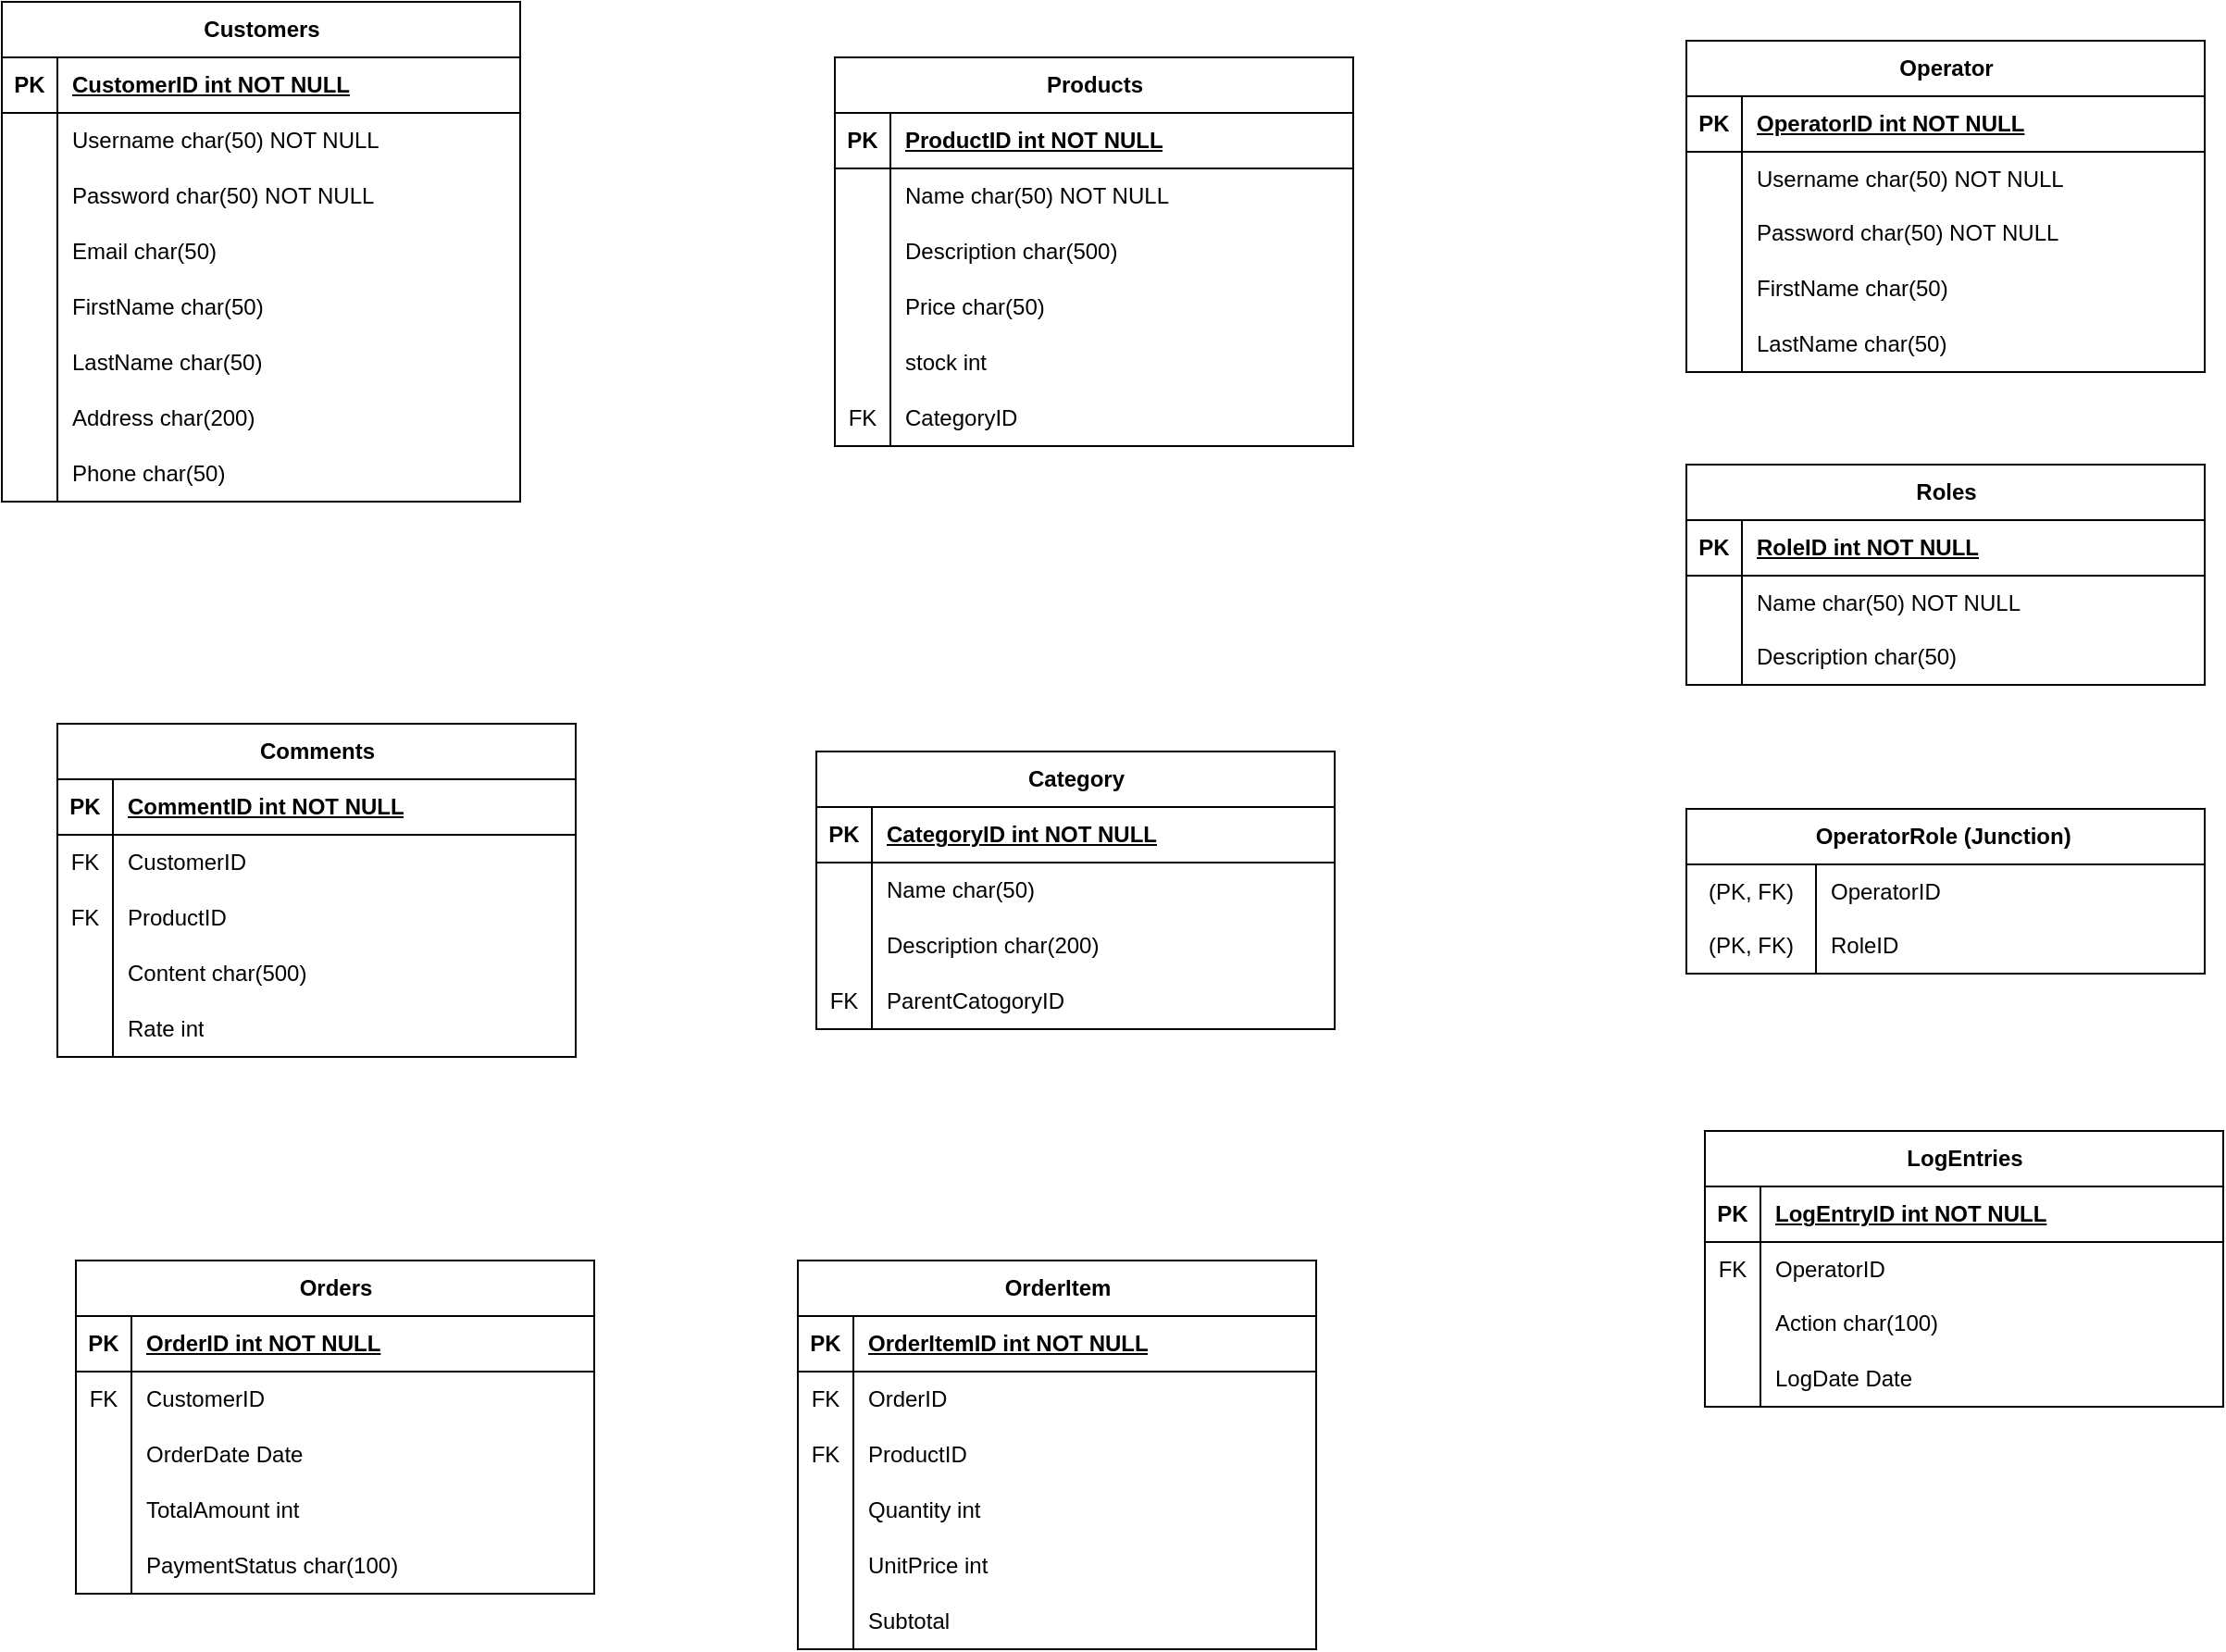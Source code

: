<mxfile version="23.1.5" type="github">
  <diagram id="R2lEEEUBdFMjLlhIrx00" name="Page-1">
    <mxGraphModel dx="610" dy="1513" grid="1" gridSize="10" guides="1" tooltips="1" connect="1" arrows="1" fold="1" page="1" pageScale="1" pageWidth="850" pageHeight="1100" math="0" shadow="0" extFonts="Permanent Marker^https://fonts.googleapis.com/css?family=Permanent+Marker">
      <root>
        <mxCell id="0" />
        <mxCell id="1" parent="0" />
        <mxCell id="WH-cQANHyMsG5rYsbHPK-2" value="Customers" style="shape=table;startSize=30;container=1;collapsible=1;childLayout=tableLayout;fixedRows=1;rowLines=0;fontStyle=1;align=center;resizeLast=1;html=1;" parent="1" vertex="1">
          <mxGeometry x="50" y="100" width="280" height="270" as="geometry" />
        </mxCell>
        <mxCell id="WH-cQANHyMsG5rYsbHPK-3" value="" style="shape=tableRow;horizontal=0;startSize=0;swimlaneHead=0;swimlaneBody=0;fillColor=none;collapsible=0;dropTarget=0;points=[[0,0.5],[1,0.5]];portConstraint=eastwest;top=0;left=0;right=0;bottom=1;" parent="WH-cQANHyMsG5rYsbHPK-2" vertex="1">
          <mxGeometry y="30" width="280" height="30" as="geometry" />
        </mxCell>
        <mxCell id="WH-cQANHyMsG5rYsbHPK-4" value="PK" style="shape=partialRectangle;connectable=0;fillColor=none;top=0;left=0;bottom=0;right=0;fontStyle=1;overflow=hidden;whiteSpace=wrap;html=1;" parent="WH-cQANHyMsG5rYsbHPK-3" vertex="1">
          <mxGeometry width="30" height="30" as="geometry">
            <mxRectangle width="30" height="30" as="alternateBounds" />
          </mxGeometry>
        </mxCell>
        <mxCell id="WH-cQANHyMsG5rYsbHPK-5" value="CustomerID int NOT NULL" style="shape=partialRectangle;connectable=0;fillColor=none;top=0;left=0;bottom=0;right=0;align=left;spacingLeft=6;fontStyle=5;overflow=hidden;whiteSpace=wrap;html=1;" parent="WH-cQANHyMsG5rYsbHPK-3" vertex="1">
          <mxGeometry x="30" width="250" height="30" as="geometry">
            <mxRectangle width="250" height="30" as="alternateBounds" />
          </mxGeometry>
        </mxCell>
        <mxCell id="WH-cQANHyMsG5rYsbHPK-6" value="" style="shape=tableRow;horizontal=0;startSize=0;swimlaneHead=0;swimlaneBody=0;fillColor=none;collapsible=0;dropTarget=0;points=[[0,0.5],[1,0.5]];portConstraint=eastwest;top=0;left=0;right=0;bottom=0;" parent="WH-cQANHyMsG5rYsbHPK-2" vertex="1">
          <mxGeometry y="60" width="280" height="30" as="geometry" />
        </mxCell>
        <mxCell id="WH-cQANHyMsG5rYsbHPK-7" value="" style="shape=partialRectangle;connectable=0;fillColor=none;top=0;left=0;bottom=0;right=0;editable=1;overflow=hidden;whiteSpace=wrap;html=1;" parent="WH-cQANHyMsG5rYsbHPK-6" vertex="1">
          <mxGeometry width="30" height="30" as="geometry">
            <mxRectangle width="30" height="30" as="alternateBounds" />
          </mxGeometry>
        </mxCell>
        <mxCell id="WH-cQANHyMsG5rYsbHPK-8" value="Username char(50) NOT NULL" style="shape=partialRectangle;connectable=0;fillColor=none;top=0;left=0;bottom=0;right=0;align=left;spacingLeft=6;overflow=hidden;whiteSpace=wrap;html=1;" parent="WH-cQANHyMsG5rYsbHPK-6" vertex="1">
          <mxGeometry x="30" width="250" height="30" as="geometry">
            <mxRectangle width="250" height="30" as="alternateBounds" />
          </mxGeometry>
        </mxCell>
        <mxCell id="WH-cQANHyMsG5rYsbHPK-9" value="" style="shape=tableRow;horizontal=0;startSize=0;swimlaneHead=0;swimlaneBody=0;fillColor=none;collapsible=0;dropTarget=0;points=[[0,0.5],[1,0.5]];portConstraint=eastwest;top=0;left=0;right=0;bottom=0;" parent="WH-cQANHyMsG5rYsbHPK-2" vertex="1">
          <mxGeometry y="90" width="280" height="30" as="geometry" />
        </mxCell>
        <mxCell id="WH-cQANHyMsG5rYsbHPK-10" value="" style="shape=partialRectangle;connectable=0;fillColor=none;top=0;left=0;bottom=0;right=0;editable=1;overflow=hidden;whiteSpace=wrap;html=1;" parent="WH-cQANHyMsG5rYsbHPK-9" vertex="1">
          <mxGeometry width="30" height="30" as="geometry">
            <mxRectangle width="30" height="30" as="alternateBounds" />
          </mxGeometry>
        </mxCell>
        <mxCell id="WH-cQANHyMsG5rYsbHPK-11" value="Password char(50) NOT NULL" style="shape=partialRectangle;connectable=0;fillColor=none;top=0;left=0;bottom=0;right=0;align=left;spacingLeft=6;overflow=hidden;whiteSpace=wrap;html=1;" parent="WH-cQANHyMsG5rYsbHPK-9" vertex="1">
          <mxGeometry x="30" width="250" height="30" as="geometry">
            <mxRectangle width="250" height="30" as="alternateBounds" />
          </mxGeometry>
        </mxCell>
        <mxCell id="WH-cQANHyMsG5rYsbHPK-12" value="" style="shape=tableRow;horizontal=0;startSize=0;swimlaneHead=0;swimlaneBody=0;fillColor=none;collapsible=0;dropTarget=0;points=[[0,0.5],[1,0.5]];portConstraint=eastwest;top=0;left=0;right=0;bottom=0;" parent="WH-cQANHyMsG5rYsbHPK-2" vertex="1">
          <mxGeometry y="120" width="280" height="30" as="geometry" />
        </mxCell>
        <mxCell id="WH-cQANHyMsG5rYsbHPK-13" value="" style="shape=partialRectangle;connectable=0;fillColor=none;top=0;left=0;bottom=0;right=0;editable=1;overflow=hidden;whiteSpace=wrap;html=1;" parent="WH-cQANHyMsG5rYsbHPK-12" vertex="1">
          <mxGeometry width="30" height="30" as="geometry">
            <mxRectangle width="30" height="30" as="alternateBounds" />
          </mxGeometry>
        </mxCell>
        <mxCell id="WH-cQANHyMsG5rYsbHPK-14" value="Email char(50)" style="shape=partialRectangle;connectable=0;fillColor=none;top=0;left=0;bottom=0;right=0;align=left;spacingLeft=6;overflow=hidden;whiteSpace=wrap;html=1;" parent="WH-cQANHyMsG5rYsbHPK-12" vertex="1">
          <mxGeometry x="30" width="250" height="30" as="geometry">
            <mxRectangle width="250" height="30" as="alternateBounds" />
          </mxGeometry>
        </mxCell>
        <mxCell id="WH-cQANHyMsG5rYsbHPK-28" value="" style="shape=tableRow;horizontal=0;startSize=0;swimlaneHead=0;swimlaneBody=0;fillColor=none;collapsible=0;dropTarget=0;points=[[0,0.5],[1,0.5]];portConstraint=eastwest;top=0;left=0;right=0;bottom=0;" parent="WH-cQANHyMsG5rYsbHPK-2" vertex="1">
          <mxGeometry y="150" width="280" height="30" as="geometry" />
        </mxCell>
        <mxCell id="WH-cQANHyMsG5rYsbHPK-29" value="" style="shape=partialRectangle;connectable=0;fillColor=none;top=0;left=0;bottom=0;right=0;editable=1;overflow=hidden;whiteSpace=wrap;html=1;" parent="WH-cQANHyMsG5rYsbHPK-28" vertex="1">
          <mxGeometry width="30" height="30" as="geometry">
            <mxRectangle width="30" height="30" as="alternateBounds" />
          </mxGeometry>
        </mxCell>
        <mxCell id="WH-cQANHyMsG5rYsbHPK-30" value="FirstName char(50)" style="shape=partialRectangle;connectable=0;fillColor=none;top=0;left=0;bottom=0;right=0;align=left;spacingLeft=6;overflow=hidden;whiteSpace=wrap;html=1;" parent="WH-cQANHyMsG5rYsbHPK-28" vertex="1">
          <mxGeometry x="30" width="250" height="30" as="geometry">
            <mxRectangle width="250" height="30" as="alternateBounds" />
          </mxGeometry>
        </mxCell>
        <mxCell id="WH-cQANHyMsG5rYsbHPK-31" value="" style="shape=tableRow;horizontal=0;startSize=0;swimlaneHead=0;swimlaneBody=0;fillColor=none;collapsible=0;dropTarget=0;points=[[0,0.5],[1,0.5]];portConstraint=eastwest;top=0;left=0;right=0;bottom=0;" parent="WH-cQANHyMsG5rYsbHPK-2" vertex="1">
          <mxGeometry y="180" width="280" height="30" as="geometry" />
        </mxCell>
        <mxCell id="WH-cQANHyMsG5rYsbHPK-32" value="" style="shape=partialRectangle;connectable=0;fillColor=none;top=0;left=0;bottom=0;right=0;editable=1;overflow=hidden;whiteSpace=wrap;html=1;" parent="WH-cQANHyMsG5rYsbHPK-31" vertex="1">
          <mxGeometry width="30" height="30" as="geometry">
            <mxRectangle width="30" height="30" as="alternateBounds" />
          </mxGeometry>
        </mxCell>
        <mxCell id="WH-cQANHyMsG5rYsbHPK-33" value="LastName char(50)" style="shape=partialRectangle;connectable=0;fillColor=none;top=0;left=0;bottom=0;right=0;align=left;spacingLeft=6;overflow=hidden;whiteSpace=wrap;html=1;" parent="WH-cQANHyMsG5rYsbHPK-31" vertex="1">
          <mxGeometry x="30" width="250" height="30" as="geometry">
            <mxRectangle width="250" height="30" as="alternateBounds" />
          </mxGeometry>
        </mxCell>
        <mxCell id="WH-cQANHyMsG5rYsbHPK-34" value="" style="shape=tableRow;horizontal=0;startSize=0;swimlaneHead=0;swimlaneBody=0;fillColor=none;collapsible=0;dropTarget=0;points=[[0,0.5],[1,0.5]];portConstraint=eastwest;top=0;left=0;right=0;bottom=0;" parent="WH-cQANHyMsG5rYsbHPK-2" vertex="1">
          <mxGeometry y="210" width="280" height="30" as="geometry" />
        </mxCell>
        <mxCell id="WH-cQANHyMsG5rYsbHPK-35" value="" style="shape=partialRectangle;connectable=0;fillColor=none;top=0;left=0;bottom=0;right=0;editable=1;overflow=hidden;whiteSpace=wrap;html=1;" parent="WH-cQANHyMsG5rYsbHPK-34" vertex="1">
          <mxGeometry width="30" height="30" as="geometry">
            <mxRectangle width="30" height="30" as="alternateBounds" />
          </mxGeometry>
        </mxCell>
        <mxCell id="WH-cQANHyMsG5rYsbHPK-36" value="Address char(200)" style="shape=partialRectangle;connectable=0;fillColor=none;top=0;left=0;bottom=0;right=0;align=left;spacingLeft=6;overflow=hidden;whiteSpace=wrap;html=1;" parent="WH-cQANHyMsG5rYsbHPK-34" vertex="1">
          <mxGeometry x="30" width="250" height="30" as="geometry">
            <mxRectangle width="250" height="30" as="alternateBounds" />
          </mxGeometry>
        </mxCell>
        <mxCell id="WH-cQANHyMsG5rYsbHPK-37" value="" style="shape=tableRow;horizontal=0;startSize=0;swimlaneHead=0;swimlaneBody=0;fillColor=none;collapsible=0;dropTarget=0;points=[[0,0.5],[1,0.5]];portConstraint=eastwest;top=0;left=0;right=0;bottom=0;" parent="WH-cQANHyMsG5rYsbHPK-2" vertex="1">
          <mxGeometry y="240" width="280" height="30" as="geometry" />
        </mxCell>
        <mxCell id="WH-cQANHyMsG5rYsbHPK-38" value="" style="shape=partialRectangle;connectable=0;fillColor=none;top=0;left=0;bottom=0;right=0;editable=1;overflow=hidden;whiteSpace=wrap;html=1;" parent="WH-cQANHyMsG5rYsbHPK-37" vertex="1">
          <mxGeometry width="30" height="30" as="geometry">
            <mxRectangle width="30" height="30" as="alternateBounds" />
          </mxGeometry>
        </mxCell>
        <mxCell id="WH-cQANHyMsG5rYsbHPK-39" value="Phone char(50)" style="shape=partialRectangle;connectable=0;fillColor=none;top=0;left=0;bottom=0;right=0;align=left;spacingLeft=6;overflow=hidden;whiteSpace=wrap;html=1;" parent="WH-cQANHyMsG5rYsbHPK-37" vertex="1">
          <mxGeometry x="30" width="250" height="30" as="geometry">
            <mxRectangle width="250" height="30" as="alternateBounds" />
          </mxGeometry>
        </mxCell>
        <mxCell id="9iVwNGPiY4nAkZ4mo3_N-1" value="Products" style="shape=table;startSize=30;container=1;collapsible=1;childLayout=tableLayout;fixedRows=1;rowLines=0;fontStyle=1;align=center;resizeLast=1;html=1;" parent="1" vertex="1">
          <mxGeometry x="500" y="130" width="280" height="210" as="geometry" />
        </mxCell>
        <mxCell id="9iVwNGPiY4nAkZ4mo3_N-2" value="" style="shape=tableRow;horizontal=0;startSize=0;swimlaneHead=0;swimlaneBody=0;fillColor=none;collapsible=0;dropTarget=0;points=[[0,0.5],[1,0.5]];portConstraint=eastwest;top=0;left=0;right=0;bottom=1;" parent="9iVwNGPiY4nAkZ4mo3_N-1" vertex="1">
          <mxGeometry y="30" width="280" height="30" as="geometry" />
        </mxCell>
        <mxCell id="9iVwNGPiY4nAkZ4mo3_N-3" value="PK" style="shape=partialRectangle;connectable=0;fillColor=none;top=0;left=0;bottom=0;right=0;fontStyle=1;overflow=hidden;whiteSpace=wrap;html=1;" parent="9iVwNGPiY4nAkZ4mo3_N-2" vertex="1">
          <mxGeometry width="30" height="30" as="geometry">
            <mxRectangle width="30" height="30" as="alternateBounds" />
          </mxGeometry>
        </mxCell>
        <mxCell id="9iVwNGPiY4nAkZ4mo3_N-4" value="ProductID int NOT NULL" style="shape=partialRectangle;connectable=0;fillColor=none;top=0;left=0;bottom=0;right=0;align=left;spacingLeft=6;fontStyle=5;overflow=hidden;whiteSpace=wrap;html=1;" parent="9iVwNGPiY4nAkZ4mo3_N-2" vertex="1">
          <mxGeometry x="30" width="250" height="30" as="geometry">
            <mxRectangle width="250" height="30" as="alternateBounds" />
          </mxGeometry>
        </mxCell>
        <mxCell id="9iVwNGPiY4nAkZ4mo3_N-5" value="" style="shape=tableRow;horizontal=0;startSize=0;swimlaneHead=0;swimlaneBody=0;fillColor=none;collapsible=0;dropTarget=0;points=[[0,0.5],[1,0.5]];portConstraint=eastwest;top=0;left=0;right=0;bottom=0;" parent="9iVwNGPiY4nAkZ4mo3_N-1" vertex="1">
          <mxGeometry y="60" width="280" height="30" as="geometry" />
        </mxCell>
        <mxCell id="9iVwNGPiY4nAkZ4mo3_N-6" value="" style="shape=partialRectangle;connectable=0;fillColor=none;top=0;left=0;bottom=0;right=0;editable=1;overflow=hidden;whiteSpace=wrap;html=1;" parent="9iVwNGPiY4nAkZ4mo3_N-5" vertex="1">
          <mxGeometry width="30" height="30" as="geometry">
            <mxRectangle width="30" height="30" as="alternateBounds" />
          </mxGeometry>
        </mxCell>
        <mxCell id="9iVwNGPiY4nAkZ4mo3_N-7" value="Name char(50) NOT NULL" style="shape=partialRectangle;connectable=0;fillColor=none;top=0;left=0;bottom=0;right=0;align=left;spacingLeft=6;overflow=hidden;whiteSpace=wrap;html=1;" parent="9iVwNGPiY4nAkZ4mo3_N-5" vertex="1">
          <mxGeometry x="30" width="250" height="30" as="geometry">
            <mxRectangle width="250" height="30" as="alternateBounds" />
          </mxGeometry>
        </mxCell>
        <mxCell id="9iVwNGPiY4nAkZ4mo3_N-8" value="" style="shape=tableRow;horizontal=0;startSize=0;swimlaneHead=0;swimlaneBody=0;fillColor=none;collapsible=0;dropTarget=0;points=[[0,0.5],[1,0.5]];portConstraint=eastwest;top=0;left=0;right=0;bottom=0;" parent="9iVwNGPiY4nAkZ4mo3_N-1" vertex="1">
          <mxGeometry y="90" width="280" height="30" as="geometry" />
        </mxCell>
        <mxCell id="9iVwNGPiY4nAkZ4mo3_N-9" value="" style="shape=partialRectangle;connectable=0;fillColor=none;top=0;left=0;bottom=0;right=0;editable=1;overflow=hidden;whiteSpace=wrap;html=1;" parent="9iVwNGPiY4nAkZ4mo3_N-8" vertex="1">
          <mxGeometry width="30" height="30" as="geometry">
            <mxRectangle width="30" height="30" as="alternateBounds" />
          </mxGeometry>
        </mxCell>
        <mxCell id="9iVwNGPiY4nAkZ4mo3_N-10" value="Description char(500)" style="shape=partialRectangle;connectable=0;fillColor=none;top=0;left=0;bottom=0;right=0;align=left;spacingLeft=6;overflow=hidden;whiteSpace=wrap;html=1;" parent="9iVwNGPiY4nAkZ4mo3_N-8" vertex="1">
          <mxGeometry x="30" width="250" height="30" as="geometry">
            <mxRectangle width="250" height="30" as="alternateBounds" />
          </mxGeometry>
        </mxCell>
        <mxCell id="9iVwNGPiY4nAkZ4mo3_N-11" value="" style="shape=tableRow;horizontal=0;startSize=0;swimlaneHead=0;swimlaneBody=0;fillColor=none;collapsible=0;dropTarget=0;points=[[0,0.5],[1,0.5]];portConstraint=eastwest;top=0;left=0;right=0;bottom=0;" parent="9iVwNGPiY4nAkZ4mo3_N-1" vertex="1">
          <mxGeometry y="120" width="280" height="30" as="geometry" />
        </mxCell>
        <mxCell id="9iVwNGPiY4nAkZ4mo3_N-12" value="" style="shape=partialRectangle;connectable=0;fillColor=none;top=0;left=0;bottom=0;right=0;editable=1;overflow=hidden;whiteSpace=wrap;html=1;" parent="9iVwNGPiY4nAkZ4mo3_N-11" vertex="1">
          <mxGeometry width="30" height="30" as="geometry">
            <mxRectangle width="30" height="30" as="alternateBounds" />
          </mxGeometry>
        </mxCell>
        <mxCell id="9iVwNGPiY4nAkZ4mo3_N-13" value="Price char(50)" style="shape=partialRectangle;connectable=0;fillColor=none;top=0;left=0;bottom=0;right=0;align=left;spacingLeft=6;overflow=hidden;whiteSpace=wrap;html=1;" parent="9iVwNGPiY4nAkZ4mo3_N-11" vertex="1">
          <mxGeometry x="30" width="250" height="30" as="geometry">
            <mxRectangle width="250" height="30" as="alternateBounds" />
          </mxGeometry>
        </mxCell>
        <mxCell id="9iVwNGPiY4nAkZ4mo3_N-14" value="" style="shape=tableRow;horizontal=0;startSize=0;swimlaneHead=0;swimlaneBody=0;fillColor=none;collapsible=0;dropTarget=0;points=[[0,0.5],[1,0.5]];portConstraint=eastwest;top=0;left=0;right=0;bottom=0;" parent="9iVwNGPiY4nAkZ4mo3_N-1" vertex="1">
          <mxGeometry y="150" width="280" height="30" as="geometry" />
        </mxCell>
        <mxCell id="9iVwNGPiY4nAkZ4mo3_N-15" value="" style="shape=partialRectangle;connectable=0;fillColor=none;top=0;left=0;bottom=0;right=0;editable=1;overflow=hidden;whiteSpace=wrap;html=1;" parent="9iVwNGPiY4nAkZ4mo3_N-14" vertex="1">
          <mxGeometry width="30" height="30" as="geometry">
            <mxRectangle width="30" height="30" as="alternateBounds" />
          </mxGeometry>
        </mxCell>
        <mxCell id="9iVwNGPiY4nAkZ4mo3_N-16" value="stock int" style="shape=partialRectangle;connectable=0;fillColor=none;top=0;left=0;bottom=0;right=0;align=left;spacingLeft=6;overflow=hidden;whiteSpace=wrap;html=1;" parent="9iVwNGPiY4nAkZ4mo3_N-14" vertex="1">
          <mxGeometry x="30" width="250" height="30" as="geometry">
            <mxRectangle width="250" height="30" as="alternateBounds" />
          </mxGeometry>
        </mxCell>
        <mxCell id="9iVwNGPiY4nAkZ4mo3_N-17" value="" style="shape=tableRow;horizontal=0;startSize=0;swimlaneHead=0;swimlaneBody=0;fillColor=none;collapsible=0;dropTarget=0;points=[[0,0.5],[1,0.5]];portConstraint=eastwest;top=0;left=0;right=0;bottom=0;" parent="9iVwNGPiY4nAkZ4mo3_N-1" vertex="1">
          <mxGeometry y="180" width="280" height="30" as="geometry" />
        </mxCell>
        <mxCell id="9iVwNGPiY4nAkZ4mo3_N-18" value="FK" style="shape=partialRectangle;connectable=0;fillColor=none;top=0;left=0;bottom=0;right=0;editable=1;overflow=hidden;whiteSpace=wrap;html=1;" parent="9iVwNGPiY4nAkZ4mo3_N-17" vertex="1">
          <mxGeometry width="30" height="30" as="geometry">
            <mxRectangle width="30" height="30" as="alternateBounds" />
          </mxGeometry>
        </mxCell>
        <mxCell id="9iVwNGPiY4nAkZ4mo3_N-19" value="CategoryID" style="shape=partialRectangle;connectable=0;fillColor=none;top=0;left=0;bottom=0;right=0;align=left;spacingLeft=6;overflow=hidden;whiteSpace=wrap;html=1;" parent="9iVwNGPiY4nAkZ4mo3_N-17" vertex="1">
          <mxGeometry x="30" width="250" height="30" as="geometry">
            <mxRectangle width="250" height="30" as="alternateBounds" />
          </mxGeometry>
        </mxCell>
        <mxCell id="9iVwNGPiY4nAkZ4mo3_N-57" value="Comments" style="shape=table;startSize=30;container=1;collapsible=1;childLayout=tableLayout;fixedRows=1;rowLines=0;fontStyle=1;align=center;resizeLast=1;html=1;" parent="1" vertex="1">
          <mxGeometry x="80" y="490" width="280" height="180" as="geometry" />
        </mxCell>
        <mxCell id="9iVwNGPiY4nAkZ4mo3_N-58" value="" style="shape=tableRow;horizontal=0;startSize=0;swimlaneHead=0;swimlaneBody=0;fillColor=none;collapsible=0;dropTarget=0;points=[[0,0.5],[1,0.5]];portConstraint=eastwest;top=0;left=0;right=0;bottom=1;" parent="9iVwNGPiY4nAkZ4mo3_N-57" vertex="1">
          <mxGeometry y="30" width="280" height="30" as="geometry" />
        </mxCell>
        <mxCell id="9iVwNGPiY4nAkZ4mo3_N-59" value="PK" style="shape=partialRectangle;connectable=0;fillColor=none;top=0;left=0;bottom=0;right=0;fontStyle=1;overflow=hidden;whiteSpace=wrap;html=1;" parent="9iVwNGPiY4nAkZ4mo3_N-58" vertex="1">
          <mxGeometry width="30" height="30" as="geometry">
            <mxRectangle width="30" height="30" as="alternateBounds" />
          </mxGeometry>
        </mxCell>
        <mxCell id="9iVwNGPiY4nAkZ4mo3_N-60" value="CommentID int NOT NULL" style="shape=partialRectangle;connectable=0;fillColor=none;top=0;left=0;bottom=0;right=0;align=left;spacingLeft=6;fontStyle=5;overflow=hidden;whiteSpace=wrap;html=1;" parent="9iVwNGPiY4nAkZ4mo3_N-58" vertex="1">
          <mxGeometry x="30" width="250" height="30" as="geometry">
            <mxRectangle width="250" height="30" as="alternateBounds" />
          </mxGeometry>
        </mxCell>
        <mxCell id="9iVwNGPiY4nAkZ4mo3_N-61" value="" style="shape=tableRow;horizontal=0;startSize=0;swimlaneHead=0;swimlaneBody=0;fillColor=none;collapsible=0;dropTarget=0;points=[[0,0.5],[1,0.5]];portConstraint=eastwest;top=0;left=0;right=0;bottom=0;" parent="9iVwNGPiY4nAkZ4mo3_N-57" vertex="1">
          <mxGeometry y="60" width="280" height="30" as="geometry" />
        </mxCell>
        <mxCell id="9iVwNGPiY4nAkZ4mo3_N-62" value="FK" style="shape=partialRectangle;connectable=0;fillColor=none;top=0;left=0;bottom=0;right=0;editable=1;overflow=hidden;whiteSpace=wrap;html=1;" parent="9iVwNGPiY4nAkZ4mo3_N-61" vertex="1">
          <mxGeometry width="30" height="30" as="geometry">
            <mxRectangle width="30" height="30" as="alternateBounds" />
          </mxGeometry>
        </mxCell>
        <mxCell id="9iVwNGPiY4nAkZ4mo3_N-63" value="CustomerID" style="shape=partialRectangle;connectable=0;fillColor=none;top=0;left=0;bottom=0;right=0;align=left;spacingLeft=6;overflow=hidden;whiteSpace=wrap;html=1;" parent="9iVwNGPiY4nAkZ4mo3_N-61" vertex="1">
          <mxGeometry x="30" width="250" height="30" as="geometry">
            <mxRectangle width="250" height="30" as="alternateBounds" />
          </mxGeometry>
        </mxCell>
        <mxCell id="9iVwNGPiY4nAkZ4mo3_N-64" value="" style="shape=tableRow;horizontal=0;startSize=0;swimlaneHead=0;swimlaneBody=0;fillColor=none;collapsible=0;dropTarget=0;points=[[0,0.5],[1,0.5]];portConstraint=eastwest;top=0;left=0;right=0;bottom=0;" parent="9iVwNGPiY4nAkZ4mo3_N-57" vertex="1">
          <mxGeometry y="90" width="280" height="30" as="geometry" />
        </mxCell>
        <mxCell id="9iVwNGPiY4nAkZ4mo3_N-65" value="FK" style="shape=partialRectangle;connectable=0;fillColor=none;top=0;left=0;bottom=0;right=0;editable=1;overflow=hidden;whiteSpace=wrap;html=1;" parent="9iVwNGPiY4nAkZ4mo3_N-64" vertex="1">
          <mxGeometry width="30" height="30" as="geometry">
            <mxRectangle width="30" height="30" as="alternateBounds" />
          </mxGeometry>
        </mxCell>
        <mxCell id="9iVwNGPiY4nAkZ4mo3_N-66" value="ProductID" style="shape=partialRectangle;connectable=0;fillColor=none;top=0;left=0;bottom=0;right=0;align=left;spacingLeft=6;overflow=hidden;whiteSpace=wrap;html=1;" parent="9iVwNGPiY4nAkZ4mo3_N-64" vertex="1">
          <mxGeometry x="30" width="250" height="30" as="geometry">
            <mxRectangle width="250" height="30" as="alternateBounds" />
          </mxGeometry>
        </mxCell>
        <mxCell id="9iVwNGPiY4nAkZ4mo3_N-67" value="" style="shape=tableRow;horizontal=0;startSize=0;swimlaneHead=0;swimlaneBody=0;fillColor=none;collapsible=0;dropTarget=0;points=[[0,0.5],[1,0.5]];portConstraint=eastwest;top=0;left=0;right=0;bottom=0;" parent="9iVwNGPiY4nAkZ4mo3_N-57" vertex="1">
          <mxGeometry y="120" width="280" height="30" as="geometry" />
        </mxCell>
        <mxCell id="9iVwNGPiY4nAkZ4mo3_N-68" value="" style="shape=partialRectangle;connectable=0;fillColor=none;top=0;left=0;bottom=0;right=0;editable=1;overflow=hidden;whiteSpace=wrap;html=1;" parent="9iVwNGPiY4nAkZ4mo3_N-67" vertex="1">
          <mxGeometry width="30" height="30" as="geometry">
            <mxRectangle width="30" height="30" as="alternateBounds" />
          </mxGeometry>
        </mxCell>
        <mxCell id="9iVwNGPiY4nAkZ4mo3_N-69" value="Content char(500)" style="shape=partialRectangle;connectable=0;fillColor=none;top=0;left=0;bottom=0;right=0;align=left;spacingLeft=6;overflow=hidden;whiteSpace=wrap;html=1;" parent="9iVwNGPiY4nAkZ4mo3_N-67" vertex="1">
          <mxGeometry x="30" width="250" height="30" as="geometry">
            <mxRectangle width="250" height="30" as="alternateBounds" />
          </mxGeometry>
        </mxCell>
        <mxCell id="9iVwNGPiY4nAkZ4mo3_N-70" value="" style="shape=tableRow;horizontal=0;startSize=0;swimlaneHead=0;swimlaneBody=0;fillColor=none;collapsible=0;dropTarget=0;points=[[0,0.5],[1,0.5]];portConstraint=eastwest;top=0;left=0;right=0;bottom=0;" parent="9iVwNGPiY4nAkZ4mo3_N-57" vertex="1">
          <mxGeometry y="150" width="280" height="30" as="geometry" />
        </mxCell>
        <mxCell id="9iVwNGPiY4nAkZ4mo3_N-71" value="" style="shape=partialRectangle;connectable=0;fillColor=none;top=0;left=0;bottom=0;right=0;editable=1;overflow=hidden;whiteSpace=wrap;html=1;" parent="9iVwNGPiY4nAkZ4mo3_N-70" vertex="1">
          <mxGeometry width="30" height="30" as="geometry">
            <mxRectangle width="30" height="30" as="alternateBounds" />
          </mxGeometry>
        </mxCell>
        <mxCell id="9iVwNGPiY4nAkZ4mo3_N-72" value="Rate int" style="shape=partialRectangle;connectable=0;fillColor=none;top=0;left=0;bottom=0;right=0;align=left;spacingLeft=6;overflow=hidden;whiteSpace=wrap;html=1;" parent="9iVwNGPiY4nAkZ4mo3_N-70" vertex="1">
          <mxGeometry x="30" width="250" height="30" as="geometry">
            <mxRectangle width="250" height="30" as="alternateBounds" />
          </mxGeometry>
        </mxCell>
        <mxCell id="9iVwNGPiY4nAkZ4mo3_N-92" value="Category" style="shape=table;startSize=30;container=1;collapsible=1;childLayout=tableLayout;fixedRows=1;rowLines=0;fontStyle=1;align=center;resizeLast=1;html=1;" parent="1" vertex="1">
          <mxGeometry x="490" y="505" width="280" height="150" as="geometry" />
        </mxCell>
        <mxCell id="9iVwNGPiY4nAkZ4mo3_N-93" value="" style="shape=tableRow;horizontal=0;startSize=0;swimlaneHead=0;swimlaneBody=0;fillColor=none;collapsible=0;dropTarget=0;points=[[0,0.5],[1,0.5]];portConstraint=eastwest;top=0;left=0;right=0;bottom=1;" parent="9iVwNGPiY4nAkZ4mo3_N-92" vertex="1">
          <mxGeometry y="30" width="280" height="30" as="geometry" />
        </mxCell>
        <mxCell id="9iVwNGPiY4nAkZ4mo3_N-94" value="PK" style="shape=partialRectangle;connectable=0;fillColor=none;top=0;left=0;bottom=0;right=0;fontStyle=1;overflow=hidden;whiteSpace=wrap;html=1;" parent="9iVwNGPiY4nAkZ4mo3_N-93" vertex="1">
          <mxGeometry width="30" height="30" as="geometry">
            <mxRectangle width="30" height="30" as="alternateBounds" />
          </mxGeometry>
        </mxCell>
        <mxCell id="9iVwNGPiY4nAkZ4mo3_N-95" value="CategoryID int NOT NULL" style="shape=partialRectangle;connectable=0;fillColor=none;top=0;left=0;bottom=0;right=0;align=left;spacingLeft=6;fontStyle=5;overflow=hidden;whiteSpace=wrap;html=1;" parent="9iVwNGPiY4nAkZ4mo3_N-93" vertex="1">
          <mxGeometry x="30" width="250" height="30" as="geometry">
            <mxRectangle width="250" height="30" as="alternateBounds" />
          </mxGeometry>
        </mxCell>
        <mxCell id="9iVwNGPiY4nAkZ4mo3_N-96" value="" style="shape=tableRow;horizontal=0;startSize=0;swimlaneHead=0;swimlaneBody=0;fillColor=none;collapsible=0;dropTarget=0;points=[[0,0.5],[1,0.5]];portConstraint=eastwest;top=0;left=0;right=0;bottom=0;" parent="9iVwNGPiY4nAkZ4mo3_N-92" vertex="1">
          <mxGeometry y="60" width="280" height="30" as="geometry" />
        </mxCell>
        <mxCell id="9iVwNGPiY4nAkZ4mo3_N-97" value="" style="shape=partialRectangle;connectable=0;fillColor=none;top=0;left=0;bottom=0;right=0;editable=1;overflow=hidden;whiteSpace=wrap;html=1;" parent="9iVwNGPiY4nAkZ4mo3_N-96" vertex="1">
          <mxGeometry width="30" height="30" as="geometry">
            <mxRectangle width="30" height="30" as="alternateBounds" />
          </mxGeometry>
        </mxCell>
        <mxCell id="9iVwNGPiY4nAkZ4mo3_N-98" value="Name char(50)" style="shape=partialRectangle;connectable=0;fillColor=none;top=0;left=0;bottom=0;right=0;align=left;spacingLeft=6;overflow=hidden;whiteSpace=wrap;html=1;" parent="9iVwNGPiY4nAkZ4mo3_N-96" vertex="1">
          <mxGeometry x="30" width="250" height="30" as="geometry">
            <mxRectangle width="250" height="30" as="alternateBounds" />
          </mxGeometry>
        </mxCell>
        <mxCell id="9iVwNGPiY4nAkZ4mo3_N-99" value="" style="shape=tableRow;horizontal=0;startSize=0;swimlaneHead=0;swimlaneBody=0;fillColor=none;collapsible=0;dropTarget=0;points=[[0,0.5],[1,0.5]];portConstraint=eastwest;top=0;left=0;right=0;bottom=0;" parent="9iVwNGPiY4nAkZ4mo3_N-92" vertex="1">
          <mxGeometry y="90" width="280" height="30" as="geometry" />
        </mxCell>
        <mxCell id="9iVwNGPiY4nAkZ4mo3_N-100" value="" style="shape=partialRectangle;connectable=0;fillColor=none;top=0;left=0;bottom=0;right=0;editable=1;overflow=hidden;whiteSpace=wrap;html=1;" parent="9iVwNGPiY4nAkZ4mo3_N-99" vertex="1">
          <mxGeometry width="30" height="30" as="geometry">
            <mxRectangle width="30" height="30" as="alternateBounds" />
          </mxGeometry>
        </mxCell>
        <mxCell id="9iVwNGPiY4nAkZ4mo3_N-101" value="Description char(200)" style="shape=partialRectangle;connectable=0;fillColor=none;top=0;left=0;bottom=0;right=0;align=left;spacingLeft=6;overflow=hidden;whiteSpace=wrap;html=1;" parent="9iVwNGPiY4nAkZ4mo3_N-99" vertex="1">
          <mxGeometry x="30" width="250" height="30" as="geometry">
            <mxRectangle width="250" height="30" as="alternateBounds" />
          </mxGeometry>
        </mxCell>
        <mxCell id="9iVwNGPiY4nAkZ4mo3_N-105" value="" style="shape=tableRow;horizontal=0;startSize=0;swimlaneHead=0;swimlaneBody=0;fillColor=none;collapsible=0;dropTarget=0;points=[[0,0.5],[1,0.5]];portConstraint=eastwest;top=0;left=0;right=0;bottom=0;" parent="9iVwNGPiY4nAkZ4mo3_N-92" vertex="1">
          <mxGeometry y="120" width="280" height="30" as="geometry" />
        </mxCell>
        <mxCell id="9iVwNGPiY4nAkZ4mo3_N-106" value="FK" style="shape=partialRectangle;connectable=0;fillColor=none;top=0;left=0;bottom=0;right=0;editable=1;overflow=hidden;whiteSpace=wrap;html=1;" parent="9iVwNGPiY4nAkZ4mo3_N-105" vertex="1">
          <mxGeometry width="30" height="30" as="geometry">
            <mxRectangle width="30" height="30" as="alternateBounds" />
          </mxGeometry>
        </mxCell>
        <mxCell id="9iVwNGPiY4nAkZ4mo3_N-107" value="ParentCatogoryID" style="shape=partialRectangle;connectable=0;fillColor=none;top=0;left=0;bottom=0;right=0;align=left;spacingLeft=6;overflow=hidden;whiteSpace=wrap;html=1;" parent="9iVwNGPiY4nAkZ4mo3_N-105" vertex="1">
          <mxGeometry x="30" width="250" height="30" as="geometry">
            <mxRectangle width="250" height="30" as="alternateBounds" />
          </mxGeometry>
        </mxCell>
        <mxCell id="9iVwNGPiY4nAkZ4mo3_N-109" value="Orders" style="shape=table;startSize=30;container=1;collapsible=1;childLayout=tableLayout;fixedRows=1;rowLines=0;fontStyle=1;align=center;resizeLast=1;html=1;" parent="1" vertex="1">
          <mxGeometry x="90" y="780" width="280" height="180" as="geometry" />
        </mxCell>
        <mxCell id="9iVwNGPiY4nAkZ4mo3_N-110" value="" style="shape=tableRow;horizontal=0;startSize=0;swimlaneHead=0;swimlaneBody=0;fillColor=none;collapsible=0;dropTarget=0;points=[[0,0.5],[1,0.5]];portConstraint=eastwest;top=0;left=0;right=0;bottom=1;" parent="9iVwNGPiY4nAkZ4mo3_N-109" vertex="1">
          <mxGeometry y="30" width="280" height="30" as="geometry" />
        </mxCell>
        <mxCell id="9iVwNGPiY4nAkZ4mo3_N-111" value="PK" style="shape=partialRectangle;connectable=0;fillColor=none;top=0;left=0;bottom=0;right=0;fontStyle=1;overflow=hidden;whiteSpace=wrap;html=1;" parent="9iVwNGPiY4nAkZ4mo3_N-110" vertex="1">
          <mxGeometry width="30" height="30" as="geometry">
            <mxRectangle width="30" height="30" as="alternateBounds" />
          </mxGeometry>
        </mxCell>
        <mxCell id="9iVwNGPiY4nAkZ4mo3_N-112" value="OrderID int NOT NULL" style="shape=partialRectangle;connectable=0;fillColor=none;top=0;left=0;bottom=0;right=0;align=left;spacingLeft=6;fontStyle=5;overflow=hidden;whiteSpace=wrap;html=1;" parent="9iVwNGPiY4nAkZ4mo3_N-110" vertex="1">
          <mxGeometry x="30" width="250" height="30" as="geometry">
            <mxRectangle width="250" height="30" as="alternateBounds" />
          </mxGeometry>
        </mxCell>
        <mxCell id="9iVwNGPiY4nAkZ4mo3_N-113" value="" style="shape=tableRow;horizontal=0;startSize=0;swimlaneHead=0;swimlaneBody=0;fillColor=none;collapsible=0;dropTarget=0;points=[[0,0.5],[1,0.5]];portConstraint=eastwest;top=0;left=0;right=0;bottom=0;" parent="9iVwNGPiY4nAkZ4mo3_N-109" vertex="1">
          <mxGeometry y="60" width="280" height="30" as="geometry" />
        </mxCell>
        <mxCell id="9iVwNGPiY4nAkZ4mo3_N-114" value="FK" style="shape=partialRectangle;connectable=0;fillColor=none;top=0;left=0;bottom=0;right=0;editable=1;overflow=hidden;whiteSpace=wrap;html=1;" parent="9iVwNGPiY4nAkZ4mo3_N-113" vertex="1">
          <mxGeometry width="30" height="30" as="geometry">
            <mxRectangle width="30" height="30" as="alternateBounds" />
          </mxGeometry>
        </mxCell>
        <mxCell id="9iVwNGPiY4nAkZ4mo3_N-115" value="CustomerID" style="shape=partialRectangle;connectable=0;fillColor=none;top=0;left=0;bottom=0;right=0;align=left;spacingLeft=6;overflow=hidden;whiteSpace=wrap;html=1;" parent="9iVwNGPiY4nAkZ4mo3_N-113" vertex="1">
          <mxGeometry x="30" width="250" height="30" as="geometry">
            <mxRectangle width="250" height="30" as="alternateBounds" />
          </mxGeometry>
        </mxCell>
        <mxCell id="9iVwNGPiY4nAkZ4mo3_N-116" value="" style="shape=tableRow;horizontal=0;startSize=0;swimlaneHead=0;swimlaneBody=0;fillColor=none;collapsible=0;dropTarget=0;points=[[0,0.5],[1,0.5]];portConstraint=eastwest;top=0;left=0;right=0;bottom=0;" parent="9iVwNGPiY4nAkZ4mo3_N-109" vertex="1">
          <mxGeometry y="90" width="280" height="30" as="geometry" />
        </mxCell>
        <mxCell id="9iVwNGPiY4nAkZ4mo3_N-117" value="" style="shape=partialRectangle;connectable=0;fillColor=none;top=0;left=0;bottom=0;right=0;editable=1;overflow=hidden;whiteSpace=wrap;html=1;" parent="9iVwNGPiY4nAkZ4mo3_N-116" vertex="1">
          <mxGeometry width="30" height="30" as="geometry">
            <mxRectangle width="30" height="30" as="alternateBounds" />
          </mxGeometry>
        </mxCell>
        <mxCell id="9iVwNGPiY4nAkZ4mo3_N-118" value="OrderDate Date" style="shape=partialRectangle;connectable=0;fillColor=none;top=0;left=0;bottom=0;right=0;align=left;spacingLeft=6;overflow=hidden;whiteSpace=wrap;html=1;" parent="9iVwNGPiY4nAkZ4mo3_N-116" vertex="1">
          <mxGeometry x="30" width="250" height="30" as="geometry">
            <mxRectangle width="250" height="30" as="alternateBounds" />
          </mxGeometry>
        </mxCell>
        <mxCell id="9iVwNGPiY4nAkZ4mo3_N-119" value="" style="shape=tableRow;horizontal=0;startSize=0;swimlaneHead=0;swimlaneBody=0;fillColor=none;collapsible=0;dropTarget=0;points=[[0,0.5],[1,0.5]];portConstraint=eastwest;top=0;left=0;right=0;bottom=0;" parent="9iVwNGPiY4nAkZ4mo3_N-109" vertex="1">
          <mxGeometry y="120" width="280" height="30" as="geometry" />
        </mxCell>
        <mxCell id="9iVwNGPiY4nAkZ4mo3_N-120" value="" style="shape=partialRectangle;connectable=0;fillColor=none;top=0;left=0;bottom=0;right=0;editable=1;overflow=hidden;whiteSpace=wrap;html=1;" parent="9iVwNGPiY4nAkZ4mo3_N-119" vertex="1">
          <mxGeometry width="30" height="30" as="geometry">
            <mxRectangle width="30" height="30" as="alternateBounds" />
          </mxGeometry>
        </mxCell>
        <mxCell id="9iVwNGPiY4nAkZ4mo3_N-121" value="TotalAmount int" style="shape=partialRectangle;connectable=0;fillColor=none;top=0;left=0;bottom=0;right=0;align=left;spacingLeft=6;overflow=hidden;whiteSpace=wrap;html=1;" parent="9iVwNGPiY4nAkZ4mo3_N-119" vertex="1">
          <mxGeometry x="30" width="250" height="30" as="geometry">
            <mxRectangle width="250" height="30" as="alternateBounds" />
          </mxGeometry>
        </mxCell>
        <mxCell id="9iVwNGPiY4nAkZ4mo3_N-122" value="" style="shape=tableRow;horizontal=0;startSize=0;swimlaneHead=0;swimlaneBody=0;fillColor=none;collapsible=0;dropTarget=0;points=[[0,0.5],[1,0.5]];portConstraint=eastwest;top=0;left=0;right=0;bottom=0;" parent="9iVwNGPiY4nAkZ4mo3_N-109" vertex="1">
          <mxGeometry y="150" width="280" height="30" as="geometry" />
        </mxCell>
        <mxCell id="9iVwNGPiY4nAkZ4mo3_N-123" value="" style="shape=partialRectangle;connectable=0;fillColor=none;top=0;left=0;bottom=0;right=0;editable=1;overflow=hidden;whiteSpace=wrap;html=1;" parent="9iVwNGPiY4nAkZ4mo3_N-122" vertex="1">
          <mxGeometry width="30" height="30" as="geometry">
            <mxRectangle width="30" height="30" as="alternateBounds" />
          </mxGeometry>
        </mxCell>
        <mxCell id="9iVwNGPiY4nAkZ4mo3_N-124" value="PaymentStatus char(100)" style="shape=partialRectangle;connectable=0;fillColor=none;top=0;left=0;bottom=0;right=0;align=left;spacingLeft=6;overflow=hidden;whiteSpace=wrap;html=1;" parent="9iVwNGPiY4nAkZ4mo3_N-122" vertex="1">
          <mxGeometry x="30" width="250" height="30" as="geometry">
            <mxRectangle width="250" height="30" as="alternateBounds" />
          </mxGeometry>
        </mxCell>
        <mxCell id="9iVwNGPiY4nAkZ4mo3_N-125" value="OrderItem" style="shape=table;startSize=30;container=1;collapsible=1;childLayout=tableLayout;fixedRows=1;rowLines=0;fontStyle=1;align=center;resizeLast=1;html=1;" parent="1" vertex="1">
          <mxGeometry x="480" y="780" width="280" height="210" as="geometry" />
        </mxCell>
        <mxCell id="9iVwNGPiY4nAkZ4mo3_N-126" value="" style="shape=tableRow;horizontal=0;startSize=0;swimlaneHead=0;swimlaneBody=0;fillColor=none;collapsible=0;dropTarget=0;points=[[0,0.5],[1,0.5]];portConstraint=eastwest;top=0;left=0;right=0;bottom=1;" parent="9iVwNGPiY4nAkZ4mo3_N-125" vertex="1">
          <mxGeometry y="30" width="280" height="30" as="geometry" />
        </mxCell>
        <mxCell id="9iVwNGPiY4nAkZ4mo3_N-127" value="PK" style="shape=partialRectangle;connectable=0;fillColor=none;top=0;left=0;bottom=0;right=0;fontStyle=1;overflow=hidden;whiteSpace=wrap;html=1;" parent="9iVwNGPiY4nAkZ4mo3_N-126" vertex="1">
          <mxGeometry width="30" height="30" as="geometry">
            <mxRectangle width="30" height="30" as="alternateBounds" />
          </mxGeometry>
        </mxCell>
        <mxCell id="9iVwNGPiY4nAkZ4mo3_N-128" value="OrderItemID int NOT NULL" style="shape=partialRectangle;connectable=0;fillColor=none;top=0;left=0;bottom=0;right=0;align=left;spacingLeft=6;fontStyle=5;overflow=hidden;whiteSpace=wrap;html=1;" parent="9iVwNGPiY4nAkZ4mo3_N-126" vertex="1">
          <mxGeometry x="30" width="250" height="30" as="geometry">
            <mxRectangle width="250" height="30" as="alternateBounds" />
          </mxGeometry>
        </mxCell>
        <mxCell id="9iVwNGPiY4nAkZ4mo3_N-129" value="" style="shape=tableRow;horizontal=0;startSize=0;swimlaneHead=0;swimlaneBody=0;fillColor=none;collapsible=0;dropTarget=0;points=[[0,0.5],[1,0.5]];portConstraint=eastwest;top=0;left=0;right=0;bottom=0;" parent="9iVwNGPiY4nAkZ4mo3_N-125" vertex="1">
          <mxGeometry y="60" width="280" height="30" as="geometry" />
        </mxCell>
        <mxCell id="9iVwNGPiY4nAkZ4mo3_N-130" value="FK" style="shape=partialRectangle;connectable=0;fillColor=none;top=0;left=0;bottom=0;right=0;editable=1;overflow=hidden;whiteSpace=wrap;html=1;" parent="9iVwNGPiY4nAkZ4mo3_N-129" vertex="1">
          <mxGeometry width="30" height="30" as="geometry">
            <mxRectangle width="30" height="30" as="alternateBounds" />
          </mxGeometry>
        </mxCell>
        <mxCell id="9iVwNGPiY4nAkZ4mo3_N-131" value="OrderID" style="shape=partialRectangle;connectable=0;fillColor=none;top=0;left=0;bottom=0;right=0;align=left;spacingLeft=6;overflow=hidden;whiteSpace=wrap;html=1;" parent="9iVwNGPiY4nAkZ4mo3_N-129" vertex="1">
          <mxGeometry x="30" width="250" height="30" as="geometry">
            <mxRectangle width="250" height="30" as="alternateBounds" />
          </mxGeometry>
        </mxCell>
        <mxCell id="9iVwNGPiY4nAkZ4mo3_N-132" value="" style="shape=tableRow;horizontal=0;startSize=0;swimlaneHead=0;swimlaneBody=0;fillColor=none;collapsible=0;dropTarget=0;points=[[0,0.5],[1,0.5]];portConstraint=eastwest;top=0;left=0;right=0;bottom=0;" parent="9iVwNGPiY4nAkZ4mo3_N-125" vertex="1">
          <mxGeometry y="90" width="280" height="30" as="geometry" />
        </mxCell>
        <mxCell id="9iVwNGPiY4nAkZ4mo3_N-133" value="FK" style="shape=partialRectangle;connectable=0;fillColor=none;top=0;left=0;bottom=0;right=0;editable=1;overflow=hidden;whiteSpace=wrap;html=1;" parent="9iVwNGPiY4nAkZ4mo3_N-132" vertex="1">
          <mxGeometry width="30" height="30" as="geometry">
            <mxRectangle width="30" height="30" as="alternateBounds" />
          </mxGeometry>
        </mxCell>
        <mxCell id="9iVwNGPiY4nAkZ4mo3_N-134" value="ProductID" style="shape=partialRectangle;connectable=0;fillColor=none;top=0;left=0;bottom=0;right=0;align=left;spacingLeft=6;overflow=hidden;whiteSpace=wrap;html=1;" parent="9iVwNGPiY4nAkZ4mo3_N-132" vertex="1">
          <mxGeometry x="30" width="250" height="30" as="geometry">
            <mxRectangle width="250" height="30" as="alternateBounds" />
          </mxGeometry>
        </mxCell>
        <mxCell id="9iVwNGPiY4nAkZ4mo3_N-135" value="" style="shape=tableRow;horizontal=0;startSize=0;swimlaneHead=0;swimlaneBody=0;fillColor=none;collapsible=0;dropTarget=0;points=[[0,0.5],[1,0.5]];portConstraint=eastwest;top=0;left=0;right=0;bottom=0;" parent="9iVwNGPiY4nAkZ4mo3_N-125" vertex="1">
          <mxGeometry y="120" width="280" height="30" as="geometry" />
        </mxCell>
        <mxCell id="9iVwNGPiY4nAkZ4mo3_N-136" value="" style="shape=partialRectangle;connectable=0;fillColor=none;top=0;left=0;bottom=0;right=0;editable=1;overflow=hidden;whiteSpace=wrap;html=1;" parent="9iVwNGPiY4nAkZ4mo3_N-135" vertex="1">
          <mxGeometry width="30" height="30" as="geometry">
            <mxRectangle width="30" height="30" as="alternateBounds" />
          </mxGeometry>
        </mxCell>
        <mxCell id="9iVwNGPiY4nAkZ4mo3_N-137" value="Quantity int" style="shape=partialRectangle;connectable=0;fillColor=none;top=0;left=0;bottom=0;right=0;align=left;spacingLeft=6;overflow=hidden;whiteSpace=wrap;html=1;" parent="9iVwNGPiY4nAkZ4mo3_N-135" vertex="1">
          <mxGeometry x="30" width="250" height="30" as="geometry">
            <mxRectangle width="250" height="30" as="alternateBounds" />
          </mxGeometry>
        </mxCell>
        <mxCell id="9iVwNGPiY4nAkZ4mo3_N-138" value="" style="shape=tableRow;horizontal=0;startSize=0;swimlaneHead=0;swimlaneBody=0;fillColor=none;collapsible=0;dropTarget=0;points=[[0,0.5],[1,0.5]];portConstraint=eastwest;top=0;left=0;right=0;bottom=0;" parent="9iVwNGPiY4nAkZ4mo3_N-125" vertex="1">
          <mxGeometry y="150" width="280" height="30" as="geometry" />
        </mxCell>
        <mxCell id="9iVwNGPiY4nAkZ4mo3_N-139" value="" style="shape=partialRectangle;connectable=0;fillColor=none;top=0;left=0;bottom=0;right=0;editable=1;overflow=hidden;whiteSpace=wrap;html=1;" parent="9iVwNGPiY4nAkZ4mo3_N-138" vertex="1">
          <mxGeometry width="30" height="30" as="geometry">
            <mxRectangle width="30" height="30" as="alternateBounds" />
          </mxGeometry>
        </mxCell>
        <mxCell id="9iVwNGPiY4nAkZ4mo3_N-140" value="UnitPrice int" style="shape=partialRectangle;connectable=0;fillColor=none;top=0;left=0;bottom=0;right=0;align=left;spacingLeft=6;overflow=hidden;whiteSpace=wrap;html=1;" parent="9iVwNGPiY4nAkZ4mo3_N-138" vertex="1">
          <mxGeometry x="30" width="250" height="30" as="geometry">
            <mxRectangle width="250" height="30" as="alternateBounds" />
          </mxGeometry>
        </mxCell>
        <mxCell id="9iVwNGPiY4nAkZ4mo3_N-141" value="" style="shape=tableRow;horizontal=0;startSize=0;swimlaneHead=0;swimlaneBody=0;fillColor=none;collapsible=0;dropTarget=0;points=[[0,0.5],[1,0.5]];portConstraint=eastwest;top=0;left=0;right=0;bottom=0;" parent="9iVwNGPiY4nAkZ4mo3_N-125" vertex="1">
          <mxGeometry y="180" width="280" height="30" as="geometry" />
        </mxCell>
        <mxCell id="9iVwNGPiY4nAkZ4mo3_N-142" value="" style="shape=partialRectangle;connectable=0;fillColor=none;top=0;left=0;bottom=0;right=0;editable=1;overflow=hidden;whiteSpace=wrap;html=1;" parent="9iVwNGPiY4nAkZ4mo3_N-141" vertex="1">
          <mxGeometry width="30" height="30" as="geometry">
            <mxRectangle width="30" height="30" as="alternateBounds" />
          </mxGeometry>
        </mxCell>
        <mxCell id="9iVwNGPiY4nAkZ4mo3_N-143" value="Subtotal" style="shape=partialRectangle;connectable=0;fillColor=none;top=0;left=0;bottom=0;right=0;align=left;spacingLeft=6;overflow=hidden;whiteSpace=wrap;html=1;" parent="9iVwNGPiY4nAkZ4mo3_N-141" vertex="1">
          <mxGeometry x="30" width="250" height="30" as="geometry">
            <mxRectangle width="250" height="30" as="alternateBounds" />
          </mxGeometry>
        </mxCell>
        <mxCell id="WpAcqUjxxmIXiRHj6YpO-1" value="Operator" style="shape=table;startSize=30;container=1;collapsible=1;childLayout=tableLayout;fixedRows=1;rowLines=0;fontStyle=1;align=center;resizeLast=1;html=1;" vertex="1" parent="1">
          <mxGeometry x="960" y="121" width="280" height="179" as="geometry" />
        </mxCell>
        <mxCell id="WpAcqUjxxmIXiRHj6YpO-2" value="" style="shape=tableRow;horizontal=0;startSize=0;swimlaneHead=0;swimlaneBody=0;fillColor=none;collapsible=0;dropTarget=0;points=[[0,0.5],[1,0.5]];portConstraint=eastwest;top=0;left=0;right=0;bottom=1;" vertex="1" parent="WpAcqUjxxmIXiRHj6YpO-1">
          <mxGeometry y="30" width="280" height="30" as="geometry" />
        </mxCell>
        <mxCell id="WpAcqUjxxmIXiRHj6YpO-3" value="PK" style="shape=partialRectangle;connectable=0;fillColor=none;top=0;left=0;bottom=0;right=0;fontStyle=1;overflow=hidden;whiteSpace=wrap;html=1;" vertex="1" parent="WpAcqUjxxmIXiRHj6YpO-2">
          <mxGeometry width="30" height="30" as="geometry">
            <mxRectangle width="30" height="30" as="alternateBounds" />
          </mxGeometry>
        </mxCell>
        <mxCell id="WpAcqUjxxmIXiRHj6YpO-4" value="OperatorID int NOT NULL" style="shape=partialRectangle;connectable=0;fillColor=none;top=0;left=0;bottom=0;right=0;align=left;spacingLeft=6;fontStyle=5;overflow=hidden;whiteSpace=wrap;html=1;" vertex="1" parent="WpAcqUjxxmIXiRHj6YpO-2">
          <mxGeometry x="30" width="250" height="30" as="geometry">
            <mxRectangle width="250" height="30" as="alternateBounds" />
          </mxGeometry>
        </mxCell>
        <mxCell id="WpAcqUjxxmIXiRHj6YpO-5" value="" style="shape=tableRow;horizontal=0;startSize=0;swimlaneHead=0;swimlaneBody=0;fillColor=none;collapsible=0;dropTarget=0;points=[[0,0.5],[1,0.5]];portConstraint=eastwest;top=0;left=0;right=0;bottom=0;" vertex="1" parent="WpAcqUjxxmIXiRHj6YpO-1">
          <mxGeometry y="60" width="280" height="29" as="geometry" />
        </mxCell>
        <mxCell id="WpAcqUjxxmIXiRHj6YpO-6" value="" style="shape=partialRectangle;connectable=0;fillColor=none;top=0;left=0;bottom=0;right=0;editable=1;overflow=hidden;whiteSpace=wrap;html=1;" vertex="1" parent="WpAcqUjxxmIXiRHj6YpO-5">
          <mxGeometry width="30" height="29" as="geometry">
            <mxRectangle width="30" height="29" as="alternateBounds" />
          </mxGeometry>
        </mxCell>
        <mxCell id="WpAcqUjxxmIXiRHj6YpO-7" value="Username char(50) NOT NULL" style="shape=partialRectangle;connectable=0;fillColor=none;top=0;left=0;bottom=0;right=0;align=left;spacingLeft=6;overflow=hidden;whiteSpace=wrap;html=1;" vertex="1" parent="WpAcqUjxxmIXiRHj6YpO-5">
          <mxGeometry x="30" width="250" height="29" as="geometry">
            <mxRectangle width="250" height="29" as="alternateBounds" />
          </mxGeometry>
        </mxCell>
        <mxCell id="WpAcqUjxxmIXiRHj6YpO-8" value="" style="shape=tableRow;horizontal=0;startSize=0;swimlaneHead=0;swimlaneBody=0;fillColor=none;collapsible=0;dropTarget=0;points=[[0,0.5],[1,0.5]];portConstraint=eastwest;top=0;left=0;right=0;bottom=0;" vertex="1" parent="WpAcqUjxxmIXiRHj6YpO-1">
          <mxGeometry y="89" width="280" height="30" as="geometry" />
        </mxCell>
        <mxCell id="WpAcqUjxxmIXiRHj6YpO-9" value="" style="shape=partialRectangle;connectable=0;fillColor=none;top=0;left=0;bottom=0;right=0;editable=1;overflow=hidden;whiteSpace=wrap;html=1;" vertex="1" parent="WpAcqUjxxmIXiRHj6YpO-8">
          <mxGeometry width="30" height="30" as="geometry">
            <mxRectangle width="30" height="30" as="alternateBounds" />
          </mxGeometry>
        </mxCell>
        <mxCell id="WpAcqUjxxmIXiRHj6YpO-10" value="Password char(50) NOT NULL" style="shape=partialRectangle;connectable=0;fillColor=none;top=0;left=0;bottom=0;right=0;align=left;spacingLeft=6;overflow=hidden;whiteSpace=wrap;html=1;" vertex="1" parent="WpAcqUjxxmIXiRHj6YpO-8">
          <mxGeometry x="30" width="250" height="30" as="geometry">
            <mxRectangle width="250" height="30" as="alternateBounds" />
          </mxGeometry>
        </mxCell>
        <mxCell id="WpAcqUjxxmIXiRHj6YpO-11" value="" style="shape=tableRow;horizontal=0;startSize=0;swimlaneHead=0;swimlaneBody=0;fillColor=none;collapsible=0;dropTarget=0;points=[[0,0.5],[1,0.5]];portConstraint=eastwest;top=0;left=0;right=0;bottom=0;" vertex="1" parent="WpAcqUjxxmIXiRHj6YpO-1">
          <mxGeometry y="119" width="280" height="30" as="geometry" />
        </mxCell>
        <mxCell id="WpAcqUjxxmIXiRHj6YpO-12" value="" style="shape=partialRectangle;connectable=0;fillColor=none;top=0;left=0;bottom=0;right=0;editable=1;overflow=hidden;whiteSpace=wrap;html=1;" vertex="1" parent="WpAcqUjxxmIXiRHj6YpO-11">
          <mxGeometry width="30" height="30" as="geometry">
            <mxRectangle width="30" height="30" as="alternateBounds" />
          </mxGeometry>
        </mxCell>
        <mxCell id="WpAcqUjxxmIXiRHj6YpO-13" value="FirstName char(50)" style="shape=partialRectangle;connectable=0;fillColor=none;top=0;left=0;bottom=0;right=0;align=left;spacingLeft=6;overflow=hidden;whiteSpace=wrap;html=1;" vertex="1" parent="WpAcqUjxxmIXiRHj6YpO-11">
          <mxGeometry x="30" width="250" height="30" as="geometry">
            <mxRectangle width="250" height="30" as="alternateBounds" />
          </mxGeometry>
        </mxCell>
        <mxCell id="WpAcqUjxxmIXiRHj6YpO-14" value="" style="shape=tableRow;horizontal=0;startSize=0;swimlaneHead=0;swimlaneBody=0;fillColor=none;collapsible=0;dropTarget=0;points=[[0,0.5],[1,0.5]];portConstraint=eastwest;top=0;left=0;right=0;bottom=0;" vertex="1" parent="WpAcqUjxxmIXiRHj6YpO-1">
          <mxGeometry y="149" width="280" height="30" as="geometry" />
        </mxCell>
        <mxCell id="WpAcqUjxxmIXiRHj6YpO-15" value="" style="shape=partialRectangle;connectable=0;fillColor=none;top=0;left=0;bottom=0;right=0;editable=1;overflow=hidden;whiteSpace=wrap;html=1;" vertex="1" parent="WpAcqUjxxmIXiRHj6YpO-14">
          <mxGeometry width="30" height="30" as="geometry">
            <mxRectangle width="30" height="30" as="alternateBounds" />
          </mxGeometry>
        </mxCell>
        <mxCell id="WpAcqUjxxmIXiRHj6YpO-16" value="LastName char(50)" style="shape=partialRectangle;connectable=0;fillColor=none;top=0;left=0;bottom=0;right=0;align=left;spacingLeft=6;overflow=hidden;whiteSpace=wrap;html=1;" vertex="1" parent="WpAcqUjxxmIXiRHj6YpO-14">
          <mxGeometry x="30" width="250" height="30" as="geometry">
            <mxRectangle width="250" height="30" as="alternateBounds" />
          </mxGeometry>
        </mxCell>
        <mxCell id="WpAcqUjxxmIXiRHj6YpO-20" value="Roles" style="shape=table;startSize=30;container=1;collapsible=1;childLayout=tableLayout;fixedRows=1;rowLines=0;fontStyle=1;align=center;resizeLast=1;html=1;" vertex="1" parent="1">
          <mxGeometry x="960" y="350" width="280" height="119" as="geometry" />
        </mxCell>
        <mxCell id="WpAcqUjxxmIXiRHj6YpO-21" value="" style="shape=tableRow;horizontal=0;startSize=0;swimlaneHead=0;swimlaneBody=0;fillColor=none;collapsible=0;dropTarget=0;points=[[0,0.5],[1,0.5]];portConstraint=eastwest;top=0;left=0;right=0;bottom=1;" vertex="1" parent="WpAcqUjxxmIXiRHj6YpO-20">
          <mxGeometry y="30" width="280" height="30" as="geometry" />
        </mxCell>
        <mxCell id="WpAcqUjxxmIXiRHj6YpO-22" value="PK" style="shape=partialRectangle;connectable=0;fillColor=none;top=0;left=0;bottom=0;right=0;fontStyle=1;overflow=hidden;whiteSpace=wrap;html=1;" vertex="1" parent="WpAcqUjxxmIXiRHj6YpO-21">
          <mxGeometry width="30" height="30" as="geometry">
            <mxRectangle width="30" height="30" as="alternateBounds" />
          </mxGeometry>
        </mxCell>
        <mxCell id="WpAcqUjxxmIXiRHj6YpO-23" value="RoleID int NOT NULL" style="shape=partialRectangle;connectable=0;fillColor=none;top=0;left=0;bottom=0;right=0;align=left;spacingLeft=6;fontStyle=5;overflow=hidden;whiteSpace=wrap;html=1;" vertex="1" parent="WpAcqUjxxmIXiRHj6YpO-21">
          <mxGeometry x="30" width="250" height="30" as="geometry">
            <mxRectangle width="250" height="30" as="alternateBounds" />
          </mxGeometry>
        </mxCell>
        <mxCell id="WpAcqUjxxmIXiRHj6YpO-24" value="" style="shape=tableRow;horizontal=0;startSize=0;swimlaneHead=0;swimlaneBody=0;fillColor=none;collapsible=0;dropTarget=0;points=[[0,0.5],[1,0.5]];portConstraint=eastwest;top=0;left=0;right=0;bottom=0;" vertex="1" parent="WpAcqUjxxmIXiRHj6YpO-20">
          <mxGeometry y="60" width="280" height="29" as="geometry" />
        </mxCell>
        <mxCell id="WpAcqUjxxmIXiRHj6YpO-25" value="" style="shape=partialRectangle;connectable=0;fillColor=none;top=0;left=0;bottom=0;right=0;editable=1;overflow=hidden;whiteSpace=wrap;html=1;" vertex="1" parent="WpAcqUjxxmIXiRHj6YpO-24">
          <mxGeometry width="30" height="29" as="geometry">
            <mxRectangle width="30" height="29" as="alternateBounds" />
          </mxGeometry>
        </mxCell>
        <mxCell id="WpAcqUjxxmIXiRHj6YpO-26" value="Name char(50) NOT NULL" style="shape=partialRectangle;connectable=0;fillColor=none;top=0;left=0;bottom=0;right=0;align=left;spacingLeft=6;overflow=hidden;whiteSpace=wrap;html=1;" vertex="1" parent="WpAcqUjxxmIXiRHj6YpO-24">
          <mxGeometry x="30" width="250" height="29" as="geometry">
            <mxRectangle width="250" height="29" as="alternateBounds" />
          </mxGeometry>
        </mxCell>
        <mxCell id="WpAcqUjxxmIXiRHj6YpO-30" value="" style="shape=tableRow;horizontal=0;startSize=0;swimlaneHead=0;swimlaneBody=0;fillColor=none;collapsible=0;dropTarget=0;points=[[0,0.5],[1,0.5]];portConstraint=eastwest;top=0;left=0;right=0;bottom=0;" vertex="1" parent="WpAcqUjxxmIXiRHj6YpO-20">
          <mxGeometry y="89" width="280" height="30" as="geometry" />
        </mxCell>
        <mxCell id="WpAcqUjxxmIXiRHj6YpO-31" value="" style="shape=partialRectangle;connectable=0;fillColor=none;top=0;left=0;bottom=0;right=0;editable=1;overflow=hidden;whiteSpace=wrap;html=1;" vertex="1" parent="WpAcqUjxxmIXiRHj6YpO-30">
          <mxGeometry width="30" height="30" as="geometry">
            <mxRectangle width="30" height="30" as="alternateBounds" />
          </mxGeometry>
        </mxCell>
        <mxCell id="WpAcqUjxxmIXiRHj6YpO-32" value="Description char(50)" style="shape=partialRectangle;connectable=0;fillColor=none;top=0;left=0;bottom=0;right=0;align=left;spacingLeft=6;overflow=hidden;whiteSpace=wrap;html=1;" vertex="1" parent="WpAcqUjxxmIXiRHj6YpO-30">
          <mxGeometry x="30" width="250" height="30" as="geometry">
            <mxRectangle width="250" height="30" as="alternateBounds" />
          </mxGeometry>
        </mxCell>
        <mxCell id="WpAcqUjxxmIXiRHj6YpO-36" value="OperatorRole (Junction)&amp;nbsp;" style="shape=table;startSize=30;container=1;collapsible=1;childLayout=tableLayout;fixedRows=1;rowLines=0;fontStyle=1;align=center;resizeLast=1;html=1;" vertex="1" parent="1">
          <mxGeometry x="960" y="536" width="280" height="89" as="geometry" />
        </mxCell>
        <mxCell id="WpAcqUjxxmIXiRHj6YpO-40" value="" style="shape=tableRow;horizontal=0;startSize=0;swimlaneHead=0;swimlaneBody=0;fillColor=none;collapsible=0;dropTarget=0;points=[[0,0.5],[1,0.5]];portConstraint=eastwest;top=0;left=0;right=0;bottom=0;" vertex="1" parent="WpAcqUjxxmIXiRHj6YpO-36">
          <mxGeometry y="30" width="280" height="29" as="geometry" />
        </mxCell>
        <mxCell id="WpAcqUjxxmIXiRHj6YpO-41" value="(PK, FK)" style="shape=partialRectangle;connectable=0;fillColor=none;top=0;left=0;bottom=0;right=0;editable=1;overflow=hidden;whiteSpace=wrap;html=1;" vertex="1" parent="WpAcqUjxxmIXiRHj6YpO-40">
          <mxGeometry width="70" height="29" as="geometry">
            <mxRectangle width="70" height="29" as="alternateBounds" />
          </mxGeometry>
        </mxCell>
        <mxCell id="WpAcqUjxxmIXiRHj6YpO-42" value="OperatorID" style="shape=partialRectangle;connectable=0;fillColor=none;top=0;left=0;bottom=0;right=0;align=left;spacingLeft=6;overflow=hidden;whiteSpace=wrap;html=1;" vertex="1" parent="WpAcqUjxxmIXiRHj6YpO-40">
          <mxGeometry x="70" width="210" height="29" as="geometry">
            <mxRectangle width="210" height="29" as="alternateBounds" />
          </mxGeometry>
        </mxCell>
        <mxCell id="WpAcqUjxxmIXiRHj6YpO-43" value="" style="shape=tableRow;horizontal=0;startSize=0;swimlaneHead=0;swimlaneBody=0;fillColor=none;collapsible=0;dropTarget=0;points=[[0,0.5],[1,0.5]];portConstraint=eastwest;top=0;left=0;right=0;bottom=0;" vertex="1" parent="WpAcqUjxxmIXiRHj6YpO-36">
          <mxGeometry y="59" width="280" height="30" as="geometry" />
        </mxCell>
        <mxCell id="WpAcqUjxxmIXiRHj6YpO-44" value="(PK, FK)" style="shape=partialRectangle;connectable=0;fillColor=none;top=0;left=0;bottom=0;right=0;editable=1;overflow=hidden;whiteSpace=wrap;html=1;" vertex="1" parent="WpAcqUjxxmIXiRHj6YpO-43">
          <mxGeometry width="70" height="30" as="geometry">
            <mxRectangle width="70" height="30" as="alternateBounds" />
          </mxGeometry>
        </mxCell>
        <mxCell id="WpAcqUjxxmIXiRHj6YpO-45" value="RoleID" style="shape=partialRectangle;connectable=0;fillColor=none;top=0;left=0;bottom=0;right=0;align=left;spacingLeft=6;overflow=hidden;whiteSpace=wrap;html=1;" vertex="1" parent="WpAcqUjxxmIXiRHj6YpO-43">
          <mxGeometry x="70" width="210" height="30" as="geometry">
            <mxRectangle width="210" height="30" as="alternateBounds" />
          </mxGeometry>
        </mxCell>
        <mxCell id="WpAcqUjxxmIXiRHj6YpO-53" value="LogEntries" style="shape=table;startSize=30;container=1;collapsible=1;childLayout=tableLayout;fixedRows=1;rowLines=0;fontStyle=1;align=center;resizeLast=1;html=1;" vertex="1" parent="1">
          <mxGeometry x="970" y="710" width="280" height="149" as="geometry" />
        </mxCell>
        <mxCell id="WpAcqUjxxmIXiRHj6YpO-54" value="" style="shape=tableRow;horizontal=0;startSize=0;swimlaneHead=0;swimlaneBody=0;fillColor=none;collapsible=0;dropTarget=0;points=[[0,0.5],[1,0.5]];portConstraint=eastwest;top=0;left=0;right=0;bottom=1;" vertex="1" parent="WpAcqUjxxmIXiRHj6YpO-53">
          <mxGeometry y="30" width="280" height="30" as="geometry" />
        </mxCell>
        <mxCell id="WpAcqUjxxmIXiRHj6YpO-55" value="PK" style="shape=partialRectangle;connectable=0;fillColor=none;top=0;left=0;bottom=0;right=0;fontStyle=1;overflow=hidden;whiteSpace=wrap;html=1;" vertex="1" parent="WpAcqUjxxmIXiRHj6YpO-54">
          <mxGeometry width="30" height="30" as="geometry">
            <mxRectangle width="30" height="30" as="alternateBounds" />
          </mxGeometry>
        </mxCell>
        <mxCell id="WpAcqUjxxmIXiRHj6YpO-56" value="LogEntryID int NOT NULL" style="shape=partialRectangle;connectable=0;fillColor=none;top=0;left=0;bottom=0;right=0;align=left;spacingLeft=6;fontStyle=5;overflow=hidden;whiteSpace=wrap;html=1;" vertex="1" parent="WpAcqUjxxmIXiRHj6YpO-54">
          <mxGeometry x="30" width="250" height="30" as="geometry">
            <mxRectangle width="250" height="30" as="alternateBounds" />
          </mxGeometry>
        </mxCell>
        <mxCell id="WpAcqUjxxmIXiRHj6YpO-57" value="" style="shape=tableRow;horizontal=0;startSize=0;swimlaneHead=0;swimlaneBody=0;fillColor=none;collapsible=0;dropTarget=0;points=[[0,0.5],[1,0.5]];portConstraint=eastwest;top=0;left=0;right=0;bottom=0;" vertex="1" parent="WpAcqUjxxmIXiRHj6YpO-53">
          <mxGeometry y="60" width="280" height="29" as="geometry" />
        </mxCell>
        <mxCell id="WpAcqUjxxmIXiRHj6YpO-58" value="FK" style="shape=partialRectangle;connectable=0;fillColor=none;top=0;left=0;bottom=0;right=0;editable=1;overflow=hidden;whiteSpace=wrap;html=1;" vertex="1" parent="WpAcqUjxxmIXiRHj6YpO-57">
          <mxGeometry width="30" height="29" as="geometry">
            <mxRectangle width="30" height="29" as="alternateBounds" />
          </mxGeometry>
        </mxCell>
        <mxCell id="WpAcqUjxxmIXiRHj6YpO-59" value="OperatorID" style="shape=partialRectangle;connectable=0;fillColor=none;top=0;left=0;bottom=0;right=0;align=left;spacingLeft=6;overflow=hidden;whiteSpace=wrap;html=1;" vertex="1" parent="WpAcqUjxxmIXiRHj6YpO-57">
          <mxGeometry x="30" width="250" height="29" as="geometry">
            <mxRectangle width="250" height="29" as="alternateBounds" />
          </mxGeometry>
        </mxCell>
        <mxCell id="WpAcqUjxxmIXiRHj6YpO-60" value="" style="shape=tableRow;horizontal=0;startSize=0;swimlaneHead=0;swimlaneBody=0;fillColor=none;collapsible=0;dropTarget=0;points=[[0,0.5],[1,0.5]];portConstraint=eastwest;top=0;left=0;right=0;bottom=0;" vertex="1" parent="WpAcqUjxxmIXiRHj6YpO-53">
          <mxGeometry y="89" width="280" height="30" as="geometry" />
        </mxCell>
        <mxCell id="WpAcqUjxxmIXiRHj6YpO-61" value="" style="shape=partialRectangle;connectable=0;fillColor=none;top=0;left=0;bottom=0;right=0;editable=1;overflow=hidden;whiteSpace=wrap;html=1;" vertex="1" parent="WpAcqUjxxmIXiRHj6YpO-60">
          <mxGeometry width="30" height="30" as="geometry">
            <mxRectangle width="30" height="30" as="alternateBounds" />
          </mxGeometry>
        </mxCell>
        <mxCell id="WpAcqUjxxmIXiRHj6YpO-62" value="Action char(100)" style="shape=partialRectangle;connectable=0;fillColor=none;top=0;left=0;bottom=0;right=0;align=left;spacingLeft=6;overflow=hidden;whiteSpace=wrap;html=1;" vertex="1" parent="WpAcqUjxxmIXiRHj6YpO-60">
          <mxGeometry x="30" width="250" height="30" as="geometry">
            <mxRectangle width="250" height="30" as="alternateBounds" />
          </mxGeometry>
        </mxCell>
        <mxCell id="WpAcqUjxxmIXiRHj6YpO-63" value="" style="shape=tableRow;horizontal=0;startSize=0;swimlaneHead=0;swimlaneBody=0;fillColor=none;collapsible=0;dropTarget=0;points=[[0,0.5],[1,0.5]];portConstraint=eastwest;top=0;left=0;right=0;bottom=0;" vertex="1" parent="WpAcqUjxxmIXiRHj6YpO-53">
          <mxGeometry y="119" width="280" height="30" as="geometry" />
        </mxCell>
        <mxCell id="WpAcqUjxxmIXiRHj6YpO-64" value="" style="shape=partialRectangle;connectable=0;fillColor=none;top=0;left=0;bottom=0;right=0;editable=1;overflow=hidden;whiteSpace=wrap;html=1;" vertex="1" parent="WpAcqUjxxmIXiRHj6YpO-63">
          <mxGeometry width="30" height="30" as="geometry">
            <mxRectangle width="30" height="30" as="alternateBounds" />
          </mxGeometry>
        </mxCell>
        <mxCell id="WpAcqUjxxmIXiRHj6YpO-65" value="LogDate Date" style="shape=partialRectangle;connectable=0;fillColor=none;top=0;left=0;bottom=0;right=0;align=left;spacingLeft=6;overflow=hidden;whiteSpace=wrap;html=1;" vertex="1" parent="WpAcqUjxxmIXiRHj6YpO-63">
          <mxGeometry x="30" width="250" height="30" as="geometry">
            <mxRectangle width="250" height="30" as="alternateBounds" />
          </mxGeometry>
        </mxCell>
      </root>
    </mxGraphModel>
  </diagram>
</mxfile>
